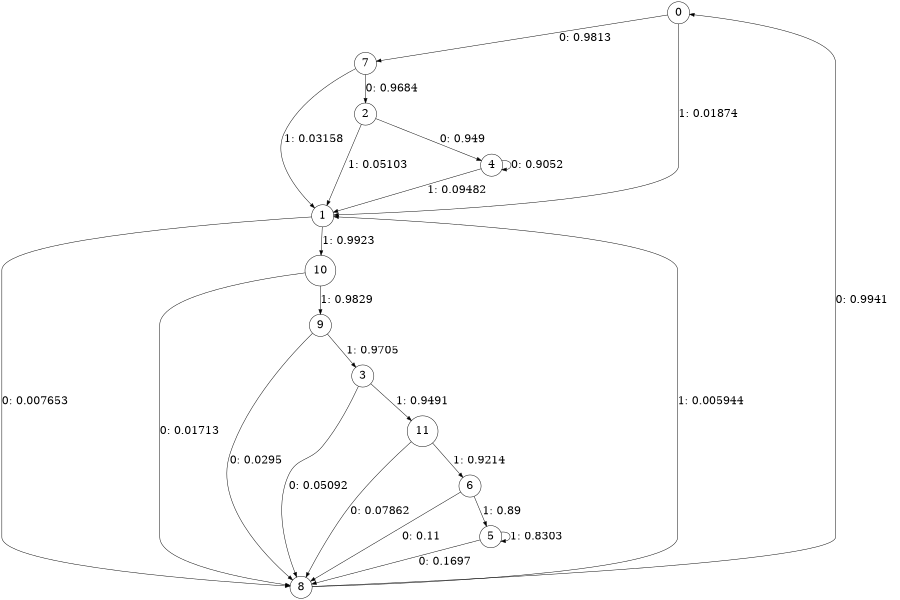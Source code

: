 digraph "ch4_random_source_L7" {
size = "6,8.5";
ratio = "fill";
node [shape = circle];
node [fontsize = 24];
edge [fontsize = 24];
0 -> 7 [label = "0: 0.9813   "];
0 -> 1 [label = "1: 0.01874  "];
1 -> 8 [label = "0: 0.007653  "];
1 -> 10 [label = "1: 0.9923   "];
2 -> 4 [label = "0: 0.949    "];
2 -> 1 [label = "1: 0.05103  "];
3 -> 8 [label = "0: 0.05092  "];
3 -> 11 [label = "1: 0.9491   "];
4 -> 4 [label = "0: 0.9052   "];
4 -> 1 [label = "1: 0.09482  "];
5 -> 8 [label = "0: 0.1697   "];
5 -> 5 [label = "1: 0.8303   "];
6 -> 8 [label = "0: 0.11     "];
6 -> 5 [label = "1: 0.89     "];
7 -> 2 [label = "0: 0.9684   "];
7 -> 1 [label = "1: 0.03158  "];
8 -> 0 [label = "0: 0.9941   "];
8 -> 1 [label = "1: 0.005944  "];
9 -> 8 [label = "0: 0.0295   "];
9 -> 3 [label = "1: 0.9705   "];
10 -> 8 [label = "0: 0.01713  "];
10 -> 9 [label = "1: 0.9829   "];
11 -> 8 [label = "0: 0.07862  "];
11 -> 6 [label = "1: 0.9214   "];
}